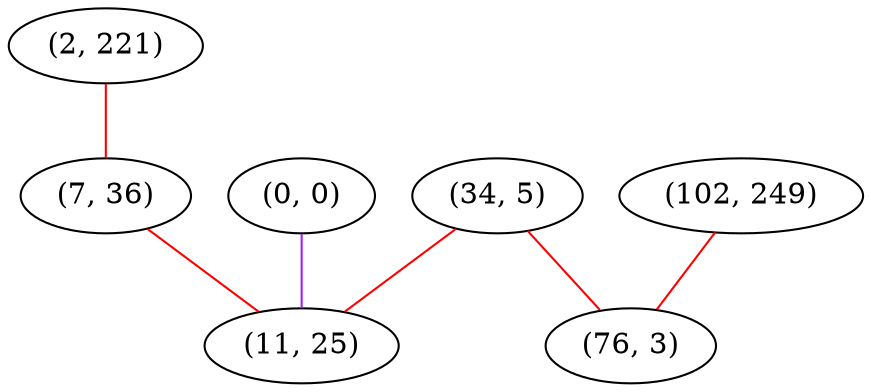 graph "" {
"(2, 221)";
"(0, 0)";
"(7, 36)";
"(102, 249)";
"(34, 5)";
"(11, 25)";
"(76, 3)";
"(2, 221)" -- "(7, 36)"  [color=red, key=0, weight=1];
"(0, 0)" -- "(11, 25)"  [color=purple, key=0, weight=4];
"(7, 36)" -- "(11, 25)"  [color=red, key=0, weight=1];
"(102, 249)" -- "(76, 3)"  [color=red, key=0, weight=1];
"(34, 5)" -- "(11, 25)"  [color=red, key=0, weight=1];
"(34, 5)" -- "(76, 3)"  [color=red, key=0, weight=1];
}
